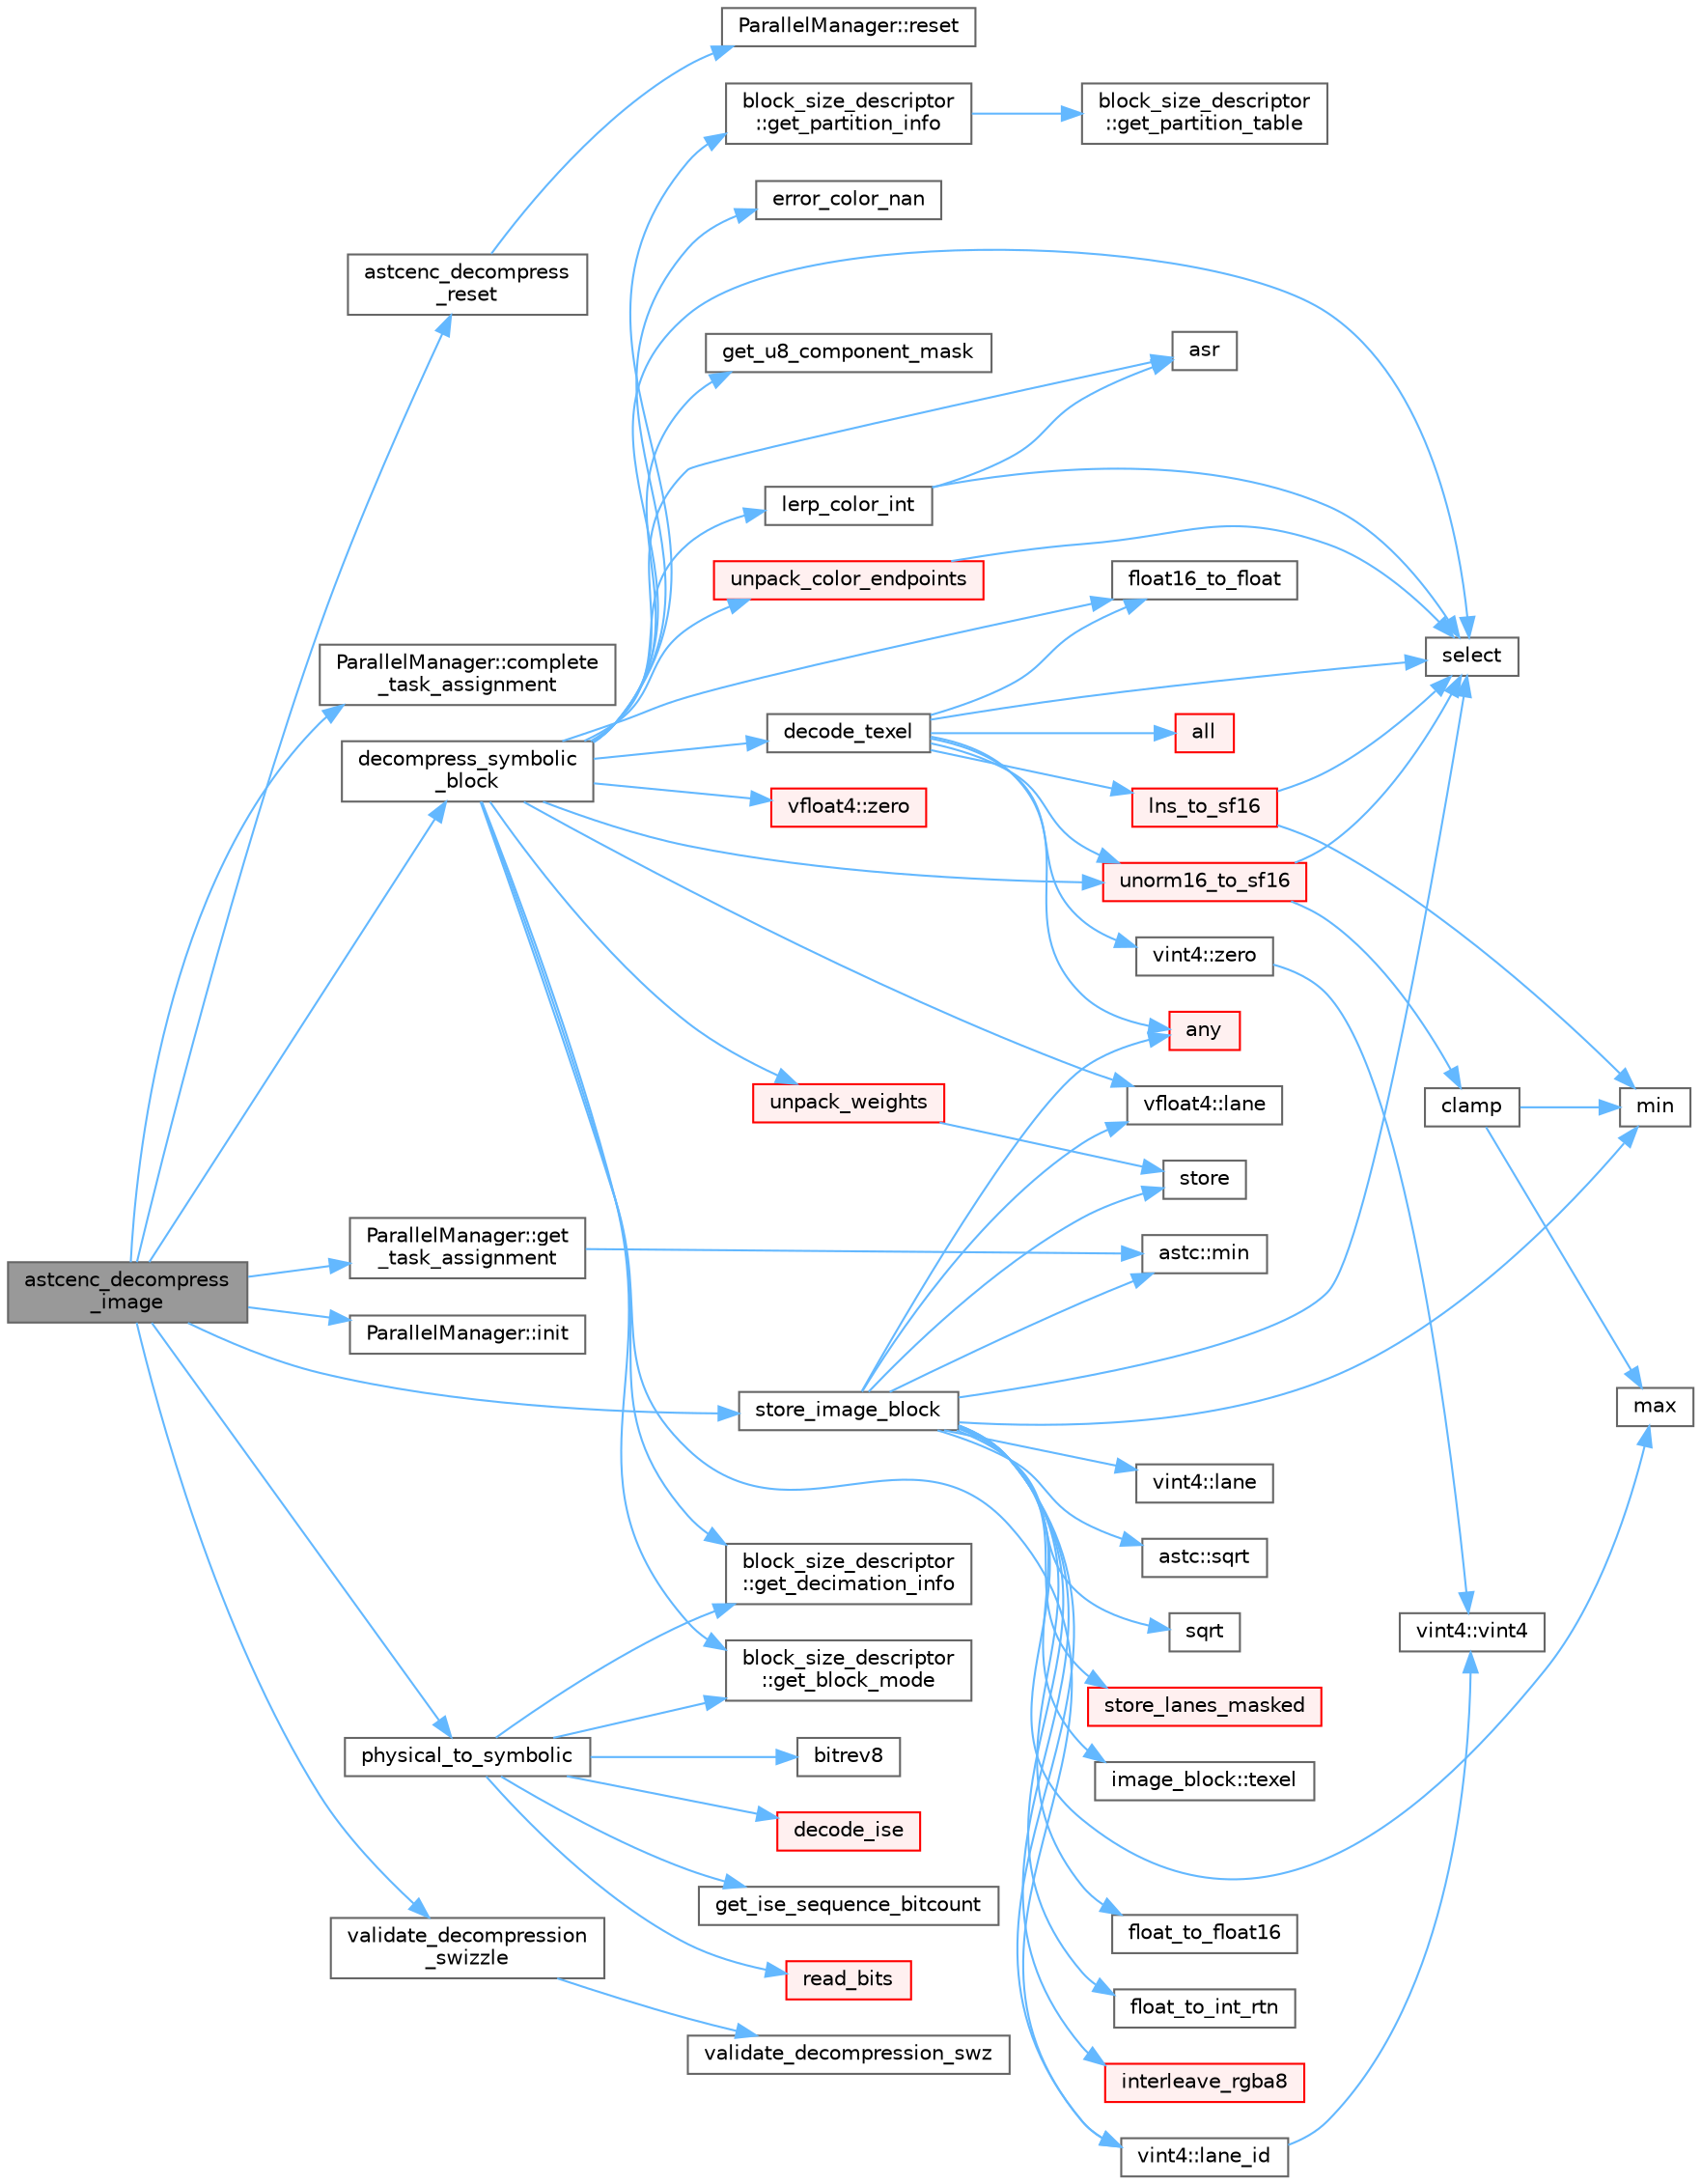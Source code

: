digraph "astcenc_decompress_image"
{
 // LATEX_PDF_SIZE
  bgcolor="transparent";
  edge [fontname=Helvetica,fontsize=10,labelfontname=Helvetica,labelfontsize=10];
  node [fontname=Helvetica,fontsize=10,shape=box,height=0.2,width=0.4];
  rankdir="LR";
  Node1 [id="Node000001",label="astcenc_decompress\l_image",height=0.2,width=0.4,color="gray40", fillcolor="grey60", style="filled", fontcolor="black",tooltip="Decompress an image."];
  Node1 -> Node2 [id="edge1_Node000001_Node000002",color="steelblue1",style="solid",tooltip=" "];
  Node2 [id="Node000002",label="astcenc_decompress\l_reset",height=0.2,width=0.4,color="grey40", fillcolor="white", style="filled",URL="$astcenc__entry_8cpp.html#a8bb4009be59101fe3004e39f9bd97d27",tooltip="Reset the codec state for a new decompression."];
  Node2 -> Node3 [id="edge2_Node000002_Node000003",color="steelblue1",style="solid",tooltip=" "];
  Node3 [id="Node000003",label="ParallelManager::reset",height=0.2,width=0.4,color="grey40", fillcolor="white", style="filled",URL="$class_parallel_manager.html#a9dfbf8571d608ce0d4196ac32184eea5",tooltip="Reset the tracker for a new processing batch."];
  Node1 -> Node4 [id="edge3_Node000001_Node000004",color="steelblue1",style="solid",tooltip=" "];
  Node4 [id="Node000004",label="ParallelManager::complete\l_task_assignment",height=0.2,width=0.4,color="grey40", fillcolor="white", style="filled",URL="$class_parallel_manager.html#a5236e474ddffa7f805e425f1dc660d1c",tooltip="Complete a task assignment."];
  Node1 -> Node5 [id="edge4_Node000001_Node000005",color="steelblue1",style="solid",tooltip=" "];
  Node5 [id="Node000005",label="decompress_symbolic\l_block",height=0.2,width=0.4,color="grey40", fillcolor="white", style="filled",URL="$astcenc__decompress__symbolic_8cpp.html#a4a5f09c362972951a31e4d7ff918f89f",tooltip="Decompress a symbolic block in to an image block."];
  Node5 -> Node6 [id="edge5_Node000005_Node000006",color="steelblue1",style="solid",tooltip=" "];
  Node6 [id="Node000006",label="asr",height=0.2,width=0.4,color="grey40", fillcolor="white", style="filled",URL="$astcenc__vecmathlib__avx2__8_8h.html#aff39374b256d568d084ba4fd2fed7819",tooltip="Arithmetic shift right."];
  Node5 -> Node7 [id="edge6_Node000005_Node000007",color="steelblue1",style="solid",tooltip=" "];
  Node7 [id="Node000007",label="decode_texel",height=0.2,width=0.4,color="grey40", fillcolor="white", style="filled",URL="$astcenc__decompress__symbolic_8cpp.html#a9389a206914c0bbd0cb8a5d065dc56fe",tooltip="Convert integer color value into a float value for the decoder."];
  Node7 -> Node8 [id="edge7_Node000007_Node000008",color="steelblue1",style="solid",tooltip=" "];
  Node8 [id="Node000008",label="all",height=0.2,width=0.4,color="red", fillcolor="#FFF0F0", style="filled",URL="$astcenc__vecmathlib__avx2__8_8h.html#ad93dff3341cbbeed568d4bd6dc4ef87c",tooltip="True if all lanes are enabled, false otherwise."];
  Node7 -> Node10 [id="edge8_Node000007_Node000010",color="steelblue1",style="solid",tooltip=" "];
  Node10 [id="Node000010",label="any",height=0.2,width=0.4,color="red", fillcolor="#FFF0F0", style="filled",URL="$astcenc__vecmathlib__avx2__8_8h.html#a1fcb81537a701f246e75fa622c2dd8ee",tooltip="True if any lanes are enabled, false otherwise."];
  Node7 -> Node11 [id="edge9_Node000007_Node000011",color="steelblue1",style="solid",tooltip=" "];
  Node11 [id="Node000011",label="float16_to_float",height=0.2,width=0.4,color="grey40", fillcolor="white", style="filled",URL="$astcenc__vecmathlib__neon__4_8h.html#afd7aa2069bdf377067c3abaca1256432",tooltip="Return a float value for a float16 vector."];
  Node7 -> Node12 [id="edge10_Node000007_Node000012",color="steelblue1",style="solid",tooltip=" "];
  Node12 [id="Node000012",label="lns_to_sf16",height=0.2,width=0.4,color="red", fillcolor="#FFF0F0", style="filled",URL="$astcenc__vecmathlib_8h.html#aa1ab2044e5354115ee71324e30fba1ed",tooltip="Convert 16-bit LNS to float16."];
  Node12 -> Node15 [id="edge11_Node000012_Node000015",color="steelblue1",style="solid",tooltip=" "];
  Node15 [id="Node000015",label="min",height=0.2,width=0.4,color="grey40", fillcolor="white", style="filled",URL="$astcenc__vecmathlib__avx2__8_8h.html#a165b3db4e7ced1551e1880a01a01150b",tooltip="Return the min vector of two vectors."];
  Node12 -> Node16 [id="edge12_Node000012_Node000016",color="steelblue1",style="solid",tooltip=" "];
  Node16 [id="Node000016",label="select",height=0.2,width=0.4,color="grey40", fillcolor="white", style="filled",URL="$astcenc__vecmathlib__avx2__8_8h.html#a844ab5b69b84569f033be33bf5fb9fbc",tooltip="Return lanes from b if cond is set, else a."];
  Node7 -> Node16 [id="edge13_Node000007_Node000016",color="steelblue1",style="solid",tooltip=" "];
  Node7 -> Node17 [id="edge14_Node000007_Node000017",color="steelblue1",style="solid",tooltip=" "];
  Node17 [id="Node000017",label="unorm16_to_sf16",height=0.2,width=0.4,color="red", fillcolor="#FFF0F0", style="filled",URL="$astcenc__vecmathlib_8h.html#a478b1f2bc7a3589bfbe32b398583c502",tooltip="Convert unorm16 [0, 65535] to float16 in range [0, 1]."];
  Node17 -> Node18 [id="edge15_Node000017_Node000018",color="steelblue1",style="solid",tooltip=" "];
  Node18 [id="Node000018",label="clamp",height=0.2,width=0.4,color="grey40", fillcolor="white", style="filled",URL="$astcenc__vecmathlib__avx2__8_8h.html#ae91c0bb0ebd82ed2a7fa7aa915f6e76e",tooltip="Return the clamped value between min and max."];
  Node18 -> Node19 [id="edge16_Node000018_Node000019",color="steelblue1",style="solid",tooltip=" "];
  Node19 [id="Node000019",label="max",height=0.2,width=0.4,color="grey40", fillcolor="white", style="filled",URL="$astcenc__vecmathlib__avx2__8_8h.html#aa162915c044e97cc1f6d630338761fd3",tooltip="Return the max vector of two vectors."];
  Node18 -> Node15 [id="edge17_Node000018_Node000015",color="steelblue1",style="solid",tooltip=" "];
  Node17 -> Node16 [id="edge18_Node000017_Node000016",color="steelblue1",style="solid",tooltip=" "];
  Node7 -> Node26 [id="edge19_Node000007_Node000026",color="steelblue1",style="solid",tooltip=" "];
  Node26 [id="Node000026",label="vint4::zero",height=0.2,width=0.4,color="grey40", fillcolor="white", style="filled",URL="$structvint4.html#a9dfa1c40a3c4dbc0858567dc629a80b8",tooltip="Factory that returns a vector of zeros."];
  Node26 -> Node27 [id="edge20_Node000026_Node000027",color="steelblue1",style="solid",tooltip=" "];
  Node27 [id="Node000027",label="vint4::vint4",height=0.2,width=0.4,color="grey40", fillcolor="white", style="filled",URL="$structvint4.html#a3315184e8bb4f0cf1ca8dcff1f57cdae",tooltip="Construct from zero-initialized value."];
  Node5 -> Node28 [id="edge21_Node000005_Node000028",color="steelblue1",style="solid",tooltip=" "];
  Node28 [id="Node000028",label="error_color_nan",height=0.2,width=0.4,color="grey40", fillcolor="white", style="filled",URL="$astcenc__decompress__symbolic_8cpp.html#ae3bd8201885791610ec22338320c146a",tooltip="Return an FP32 NaN value for use in error colors."];
  Node5 -> Node11 [id="edge22_Node000005_Node000011",color="steelblue1",style="solid",tooltip=" "];
  Node5 -> Node29 [id="edge23_Node000005_Node000029",color="steelblue1",style="solid",tooltip=" "];
  Node29 [id="Node000029",label="block_size_descriptor\l::get_block_mode",height=0.2,width=0.4,color="grey40", fillcolor="white", style="filled",URL="$structblock__size__descriptor.html#a13608eb55e48c96b6243f4830278ebf3",tooltip="Get the block mode structure for index block_mode."];
  Node5 -> Node30 [id="edge24_Node000005_Node000030",color="steelblue1",style="solid",tooltip=" "];
  Node30 [id="Node000030",label="block_size_descriptor\l::get_decimation_info",height=0.2,width=0.4,color="grey40", fillcolor="white", style="filled",URL="$structblock__size__descriptor.html#a688445f2f90b13188372d812baf8e02d",tooltip="Get the decimation info structure for index decimation_mode."];
  Node5 -> Node31 [id="edge25_Node000005_Node000031",color="steelblue1",style="solid",tooltip=" "];
  Node31 [id="Node000031",label="block_size_descriptor\l::get_partition_info",height=0.2,width=0.4,color="grey40", fillcolor="white", style="filled",URL="$structblock__size__descriptor.html#aa9dfc7b23c8b5e6c71e956e2e39fff74",tooltip="Get the partition info structure for a given partition count and seed."];
  Node31 -> Node32 [id="edge26_Node000031_Node000032",color="steelblue1",style="solid",tooltip=" "];
  Node32 [id="Node000032",label="block_size_descriptor\l::get_partition_table",height=0.2,width=0.4,color="grey40", fillcolor="white", style="filled",URL="$structblock__size__descriptor.html#a6d0c429d925ab011c22ab28b5807c368",tooltip="Get the partition info table for a given partition count."];
  Node5 -> Node33 [id="edge27_Node000005_Node000033",color="steelblue1",style="solid",tooltip=" "];
  Node33 [id="Node000033",label="get_u8_component_mask",height=0.2,width=0.4,color="grey40", fillcolor="white", style="filled",URL="$astcenc__internal_8h.html#ae5b8f23d2bc3cab55806e21c091b1381",tooltip="Get a vector mask indicating lanes decompressing into a UNORM8 value."];
  Node5 -> Node34 [id="edge28_Node000005_Node000034",color="steelblue1",style="solid",tooltip=" "];
  Node34 [id="Node000034",label="vfloat4::lane",height=0.2,width=0.4,color="grey40", fillcolor="white", style="filled",URL="$structvfloat4.html#a04462a7815432c6bc3ce1b5e5d11e4fc",tooltip="Get the scalar value of a single lane."];
  Node5 -> Node35 [id="edge29_Node000005_Node000035",color="steelblue1",style="solid",tooltip=" "];
  Node35 [id="Node000035",label="vint4::lane_id",height=0.2,width=0.4,color="grey40", fillcolor="white", style="filled",URL="$structvint4.html#a21e3d111e37da1aaaeb5ba21a831c863",tooltip="Factory that returns a vector containing the lane IDs."];
  Node35 -> Node27 [id="edge30_Node000035_Node000027",color="steelblue1",style="solid",tooltip=" "];
  Node5 -> Node36 [id="edge31_Node000005_Node000036",color="steelblue1",style="solid",tooltip=" "];
  Node36 [id="Node000036",label="lerp_color_int",height=0.2,width=0.4,color="grey40", fillcolor="white", style="filled",URL="$astcenc__decompress__symbolic_8cpp.html#ae5360e637f5ba7f34bc952c0112f4e8e",tooltip="Functions to decompress a symbolic block."];
  Node36 -> Node6 [id="edge32_Node000036_Node000006",color="steelblue1",style="solid",tooltip=" "];
  Node36 -> Node16 [id="edge33_Node000036_Node000016",color="steelblue1",style="solid",tooltip=" "];
  Node5 -> Node16 [id="edge34_Node000005_Node000016",color="steelblue1",style="solid",tooltip=" "];
  Node5 -> Node17 [id="edge35_Node000005_Node000017",color="steelblue1",style="solid",tooltip=" "];
  Node5 -> Node37 [id="edge36_Node000005_Node000037",color="steelblue1",style="solid",tooltip=" "];
  Node37 [id="Node000037",label="unpack_color_endpoints",height=0.2,width=0.4,color="red", fillcolor="#FFF0F0", style="filled",URL="$astcenc__color__unquantize_8cpp.html#ab9b659180fb522b05391892336dbc095",tooltip="Unpack a single pair of encoded endpoints."];
  Node37 -> Node16 [id="edge37_Node000037_Node000016",color="steelblue1",style="solid",tooltip=" "];
  Node5 -> Node62 [id="edge38_Node000005_Node000062",color="steelblue1",style="solid",tooltip=" "];
  Node62 [id="Node000062",label="unpack_weights",height=0.2,width=0.4,color="red", fillcolor="#FFF0F0", style="filled",URL="$astcenc__decompress__symbolic_8cpp.html#aec197676ba4b10bf63a6523a775530d8",tooltip="Unpack a set of quantized and decimated weights."];
  Node62 -> Node66 [id="edge39_Node000062_Node000066",color="steelblue1",style="solid",tooltip=" "];
  Node66 [id="Node000066",label="store",height=0.2,width=0.4,color="grey40", fillcolor="white", style="filled",URL="$astcenc__vecmathlib__avx2__8_8h.html#a61add2970baac5cf6b04177472ae1ed1",tooltip="Store a vector to an unaligned memory address."];
  Node5 -> Node69 [id="edge40_Node000005_Node000069",color="steelblue1",style="solid",tooltip=" "];
  Node69 [id="Node000069",label="vfloat4::zero",height=0.2,width=0.4,color="red", fillcolor="#FFF0F0", style="filled",URL="$structvfloat4.html#a04b5f338012dab6be0b2bd7910fcbcae",tooltip="Factory that returns a vector of zeros."];
  Node1 -> Node71 [id="edge41_Node000001_Node000071",color="steelblue1",style="solid",tooltip=" "];
  Node71 [id="Node000071",label="ParallelManager::get\l_task_assignment",height=0.2,width=0.4,color="grey40", fillcolor="white", style="filled",URL="$class_parallel_manager.html#ae0bb955f3fa52427590633355f0da01c",tooltip="Request a task assignment."];
  Node71 -> Node50 [id="edge42_Node000071_Node000050",color="steelblue1",style="solid",tooltip=" "];
  Node50 [id="Node000050",label="astc::min",height=0.2,width=0.4,color="grey40", fillcolor="white", style="filled",URL="$namespaceastc.html#af78c0d31374aa9923633a3a2abf8d738",tooltip="Return the minimum of two values."];
  Node1 -> Node72 [id="edge43_Node000001_Node000072",color="steelblue1",style="solid",tooltip=" "];
  Node72 [id="Node000072",label="ParallelManager::init",height=0.2,width=0.4,color="grey40", fillcolor="white", style="filled",URL="$class_parallel_manager.html#af5c7b0a9139c6f1709ead3f135f0a861",tooltip="Trigger the pipeline stage init step."];
  Node1 -> Node73 [id="edge44_Node000001_Node000073",color="steelblue1",style="solid",tooltip=" "];
  Node73 [id="Node000073",label="physical_to_symbolic",height=0.2,width=0.4,color="grey40", fillcolor="white", style="filled",URL="$astcenc__symbolic__physical_8cpp.html#acd6272d8cee006f73e936e16739c4cab",tooltip="Convert a binary physical encoding into a symbolic representation."];
  Node73 -> Node74 [id="edge45_Node000073_Node000074",color="steelblue1",style="solid",tooltip=" "];
  Node74 [id="Node000074",label="bitrev8",height=0.2,width=0.4,color="grey40", fillcolor="white", style="filled",URL="$astcenc__symbolic__physical_8cpp.html#ac8ea7de26c1e90f79a9e315407ab04ff",tooltip="Functions for converting between symbolic and physical encodings."];
  Node73 -> Node75 [id="edge46_Node000073_Node000075",color="steelblue1",style="solid",tooltip=" "];
  Node75 [id="Node000075",label="decode_ise",height=0.2,width=0.4,color="red", fillcolor="#FFF0F0", style="filled",URL="$astcenc__integer__sequence_8cpp.html#a1cc25f0a98b60ff2bc5fd65f6b4190fa",tooltip="Decode a packed string using BISE."];
  Node73 -> Node29 [id="edge47_Node000073_Node000029",color="steelblue1",style="solid",tooltip=" "];
  Node73 -> Node30 [id="edge48_Node000073_Node000030",color="steelblue1",style="solid",tooltip=" "];
  Node73 -> Node77 [id="edge49_Node000073_Node000077",color="steelblue1",style="solid",tooltip=" "];
  Node77 [id="Node000077",label="get_ise_sequence_bitcount",height=0.2,width=0.4,color="grey40", fillcolor="white", style="filled",URL="$astcenc__integer__sequence_8cpp.html#af46c9322b401332698e9cb93c968fe19",tooltip="Return the number of bits needed to encode an ISE sequence."];
  Node73 -> Node78 [id="edge50_Node000073_Node000078",color="steelblue1",style="solid",tooltip=" "];
  Node78 [id="Node000078",label="read_bits",height=0.2,width=0.4,color="red", fillcolor="#FFF0F0", style="filled",URL="$astcenc__symbolic__physical_8cpp.html#a6062008b44453960d62c54f571cccfe1",tooltip="Read up to 8 bits at an arbitrary bit offset."];
  Node1 -> Node79 [id="edge51_Node000001_Node000079",color="steelblue1",style="solid",tooltip=" "];
  Node79 [id="Node000079",label="store_image_block",height=0.2,width=0.4,color="grey40", fillcolor="white", style="filled",URL="$astcenc__image_8cpp.html#a987bc85f97f6168e6c99aa60879622f5",tooltip="Store a single image block to the output image."];
  Node79 -> Node10 [id="edge52_Node000079_Node000010",color="steelblue1",style="solid",tooltip=" "];
  Node79 -> Node80 [id="edge53_Node000079_Node000080",color="steelblue1",style="solid",tooltip=" "];
  Node80 [id="Node000080",label="float_to_float16",height=0.2,width=0.4,color="grey40", fillcolor="white", style="filled",URL="$astcenc__vecmathlib__neon__4_8h.html#ae8701a3f44d7b99016d54c3d6ee27581",tooltip="Return a float16 value for a float vector, using round-to-nearest."];
  Node79 -> Node81 [id="edge54_Node000079_Node000081",color="steelblue1",style="solid",tooltip=" "];
  Node81 [id="Node000081",label="float_to_int_rtn",height=0.2,width=0.4,color="grey40", fillcolor="white", style="filled",URL="$astcenc__vecmathlib__avx2__8_8h.html#a598d6ea3ba27a788b12341a5263c7881",tooltip="Return a integer value for a float vector, using round-to-nearest."];
  Node79 -> Node82 [id="edge55_Node000079_Node000082",color="steelblue1",style="solid",tooltip=" "];
  Node82 [id="Node000082",label="interleave_rgba8",height=0.2,width=0.4,color="red", fillcolor="#FFF0F0", style="filled",URL="$astcenc__vecmathlib__avx2__8_8h.html#a635c0c8b5f0ea77a88ccc25f53eab588",tooltip="Return a vector of interleaved RGBA data."];
  Node79 -> Node34 [id="edge56_Node000079_Node000034",color="steelblue1",style="solid",tooltip=" "];
  Node79 -> Node56 [id="edge57_Node000079_Node000056",color="steelblue1",style="solid",tooltip=" "];
  Node56 [id="Node000056",label="vint4::lane",height=0.2,width=0.4,color="grey40", fillcolor="white", style="filled",URL="$structvint4.html#a01e3f7debf73dc6c757fa36d585c9d17",tooltip="Get the scalar from a single lane."];
  Node79 -> Node35 [id="edge58_Node000079_Node000035",color="steelblue1",style="solid",tooltip=" "];
  Node79 -> Node19 [id="edge59_Node000079_Node000019",color="steelblue1",style="solid",tooltip=" "];
  Node79 -> Node50 [id="edge60_Node000079_Node000050",color="steelblue1",style="solid",tooltip=" "];
  Node79 -> Node15 [id="edge61_Node000079_Node000015",color="steelblue1",style="solid",tooltip=" "];
  Node79 -> Node16 [id="edge62_Node000079_Node000016",color="steelblue1",style="solid",tooltip=" "];
  Node79 -> Node83 [id="edge63_Node000079_Node000083",color="steelblue1",style="solid",tooltip=" "];
  Node83 [id="Node000083",label="astc::sqrt",height=0.2,width=0.4,color="grey40", fillcolor="white", style="filled",URL="$namespaceastc.html#a31e63d01af92a8a63ffdee93d6f342ae",tooltip="Fast approximation of sqrt(val)."];
  Node79 -> Node84 [id="edge64_Node000079_Node000084",color="steelblue1",style="solid",tooltip=" "];
  Node84 [id="Node000084",label="sqrt",height=0.2,width=0.4,color="grey40", fillcolor="white", style="filled",URL="$astcenc__vecmathlib__avx2__8_8h.html#a46b31b19ff13c14adb023db4b5df8e52",tooltip="Return the sqrt of the lanes in the vector."];
  Node79 -> Node66 [id="edge65_Node000079_Node000066",color="steelblue1",style="solid",tooltip=" "];
  Node79 -> Node85 [id="edge66_Node000079_Node000085",color="steelblue1",style="solid",tooltip=" "];
  Node85 [id="Node000085",label="store_lanes_masked",height=0.2,width=0.4,color="red", fillcolor="#FFF0F0", style="filled",URL="$astcenc__vecmathlib__avx2__8_8h.html#a2766c60947c6dea0a84cd8d86806c6eb",tooltip="Store a vector, skipping masked lanes."];
  Node79 -> Node86 [id="edge67_Node000079_Node000086",color="steelblue1",style="solid",tooltip=" "];
  Node86 [id="Node000086",label="image_block::texel",height=0.2,width=0.4,color="grey40", fillcolor="white", style="filled",URL="$structimage__block.html#af99de7d75e1e380b31d70d131509caa9",tooltip="Get an RGBA texel value from the data."];
  Node1 -> Node87 [id="edge68_Node000001_Node000087",color="steelblue1",style="solid",tooltip=" "];
  Node87 [id="Node000087",label="validate_decompression\l_swizzle",height=0.2,width=0.4,color="grey40", fillcolor="white", style="filled",URL="$astcenc__entry_8cpp.html#ae5661d23b1b5377887d5fd9f7c7e8fae",tooltip="Validate overall decompression swizzle."];
  Node87 -> Node88 [id="edge69_Node000087_Node000088",color="steelblue1",style="solid",tooltip=" "];
  Node88 [id="Node000088",label="validate_decompression_swz",height=0.2,width=0.4,color="grey40", fillcolor="white", style="filled",URL="$astcenc__entry_8cpp.html#a329012efcccee5dd5d8ccaee0f264ba8",tooltip="Validate single channel decompression swizzle."];
}
